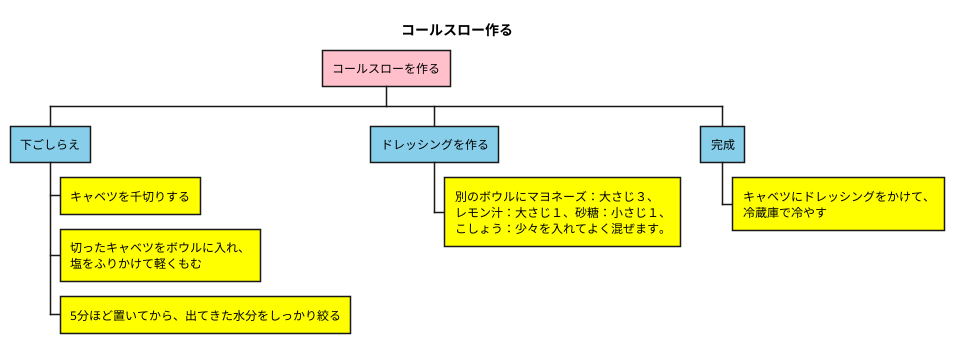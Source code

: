 @startwbs dinnerを作る
title コールスロー作る 
*[#Pink] コールスローを作る
**[#SkyBlue] 下ごしらえ
***[#Yellow] キャベツを千切りする
***[#Yellow] 切ったキャベツをボウルに入れ、\n塩をふりかけて軽くもむ
***[#Yellow] 5分ほど置いてから、出てきた水分をしっかり絞る
**[#SkyBlue] ドレッシングを作る
***[#Yellow] 別のボウルにマヨネーズ：大さじ３、\nレモン汁：大さじ１、砂糖：小さじ１、\nこしょう：少々を入れてよく混ぜます。
**[#SkyBlue] 完成
***[#Yellow] キャベツにドレッシングをかけて、\n冷蔵庫で冷やす
@endwbs